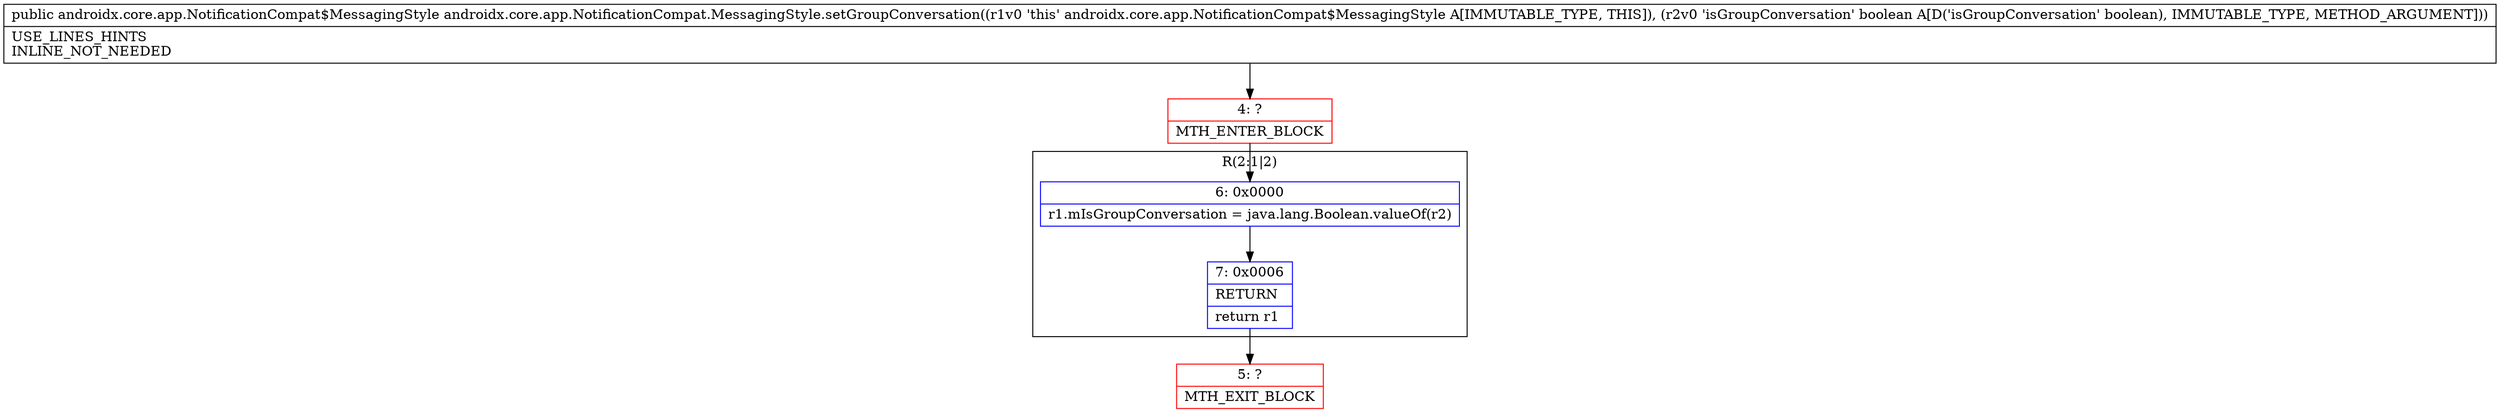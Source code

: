 digraph "CFG forandroidx.core.app.NotificationCompat.MessagingStyle.setGroupConversation(Z)Landroidx\/core\/app\/NotificationCompat$MessagingStyle;" {
subgraph cluster_Region_1148182151 {
label = "R(2:1|2)";
node [shape=record,color=blue];
Node_6 [shape=record,label="{6\:\ 0x0000|r1.mIsGroupConversation = java.lang.Boolean.valueOf(r2)\l}"];
Node_7 [shape=record,label="{7\:\ 0x0006|RETURN\l|return r1\l}"];
}
Node_4 [shape=record,color=red,label="{4\:\ ?|MTH_ENTER_BLOCK\l}"];
Node_5 [shape=record,color=red,label="{5\:\ ?|MTH_EXIT_BLOCK\l}"];
MethodNode[shape=record,label="{public androidx.core.app.NotificationCompat$MessagingStyle androidx.core.app.NotificationCompat.MessagingStyle.setGroupConversation((r1v0 'this' androidx.core.app.NotificationCompat$MessagingStyle A[IMMUTABLE_TYPE, THIS]), (r2v0 'isGroupConversation' boolean A[D('isGroupConversation' boolean), IMMUTABLE_TYPE, METHOD_ARGUMENT]))  | USE_LINES_HINTS\lINLINE_NOT_NEEDED\l}"];
MethodNode -> Node_4;Node_6 -> Node_7;
Node_7 -> Node_5;
Node_4 -> Node_6;
}


